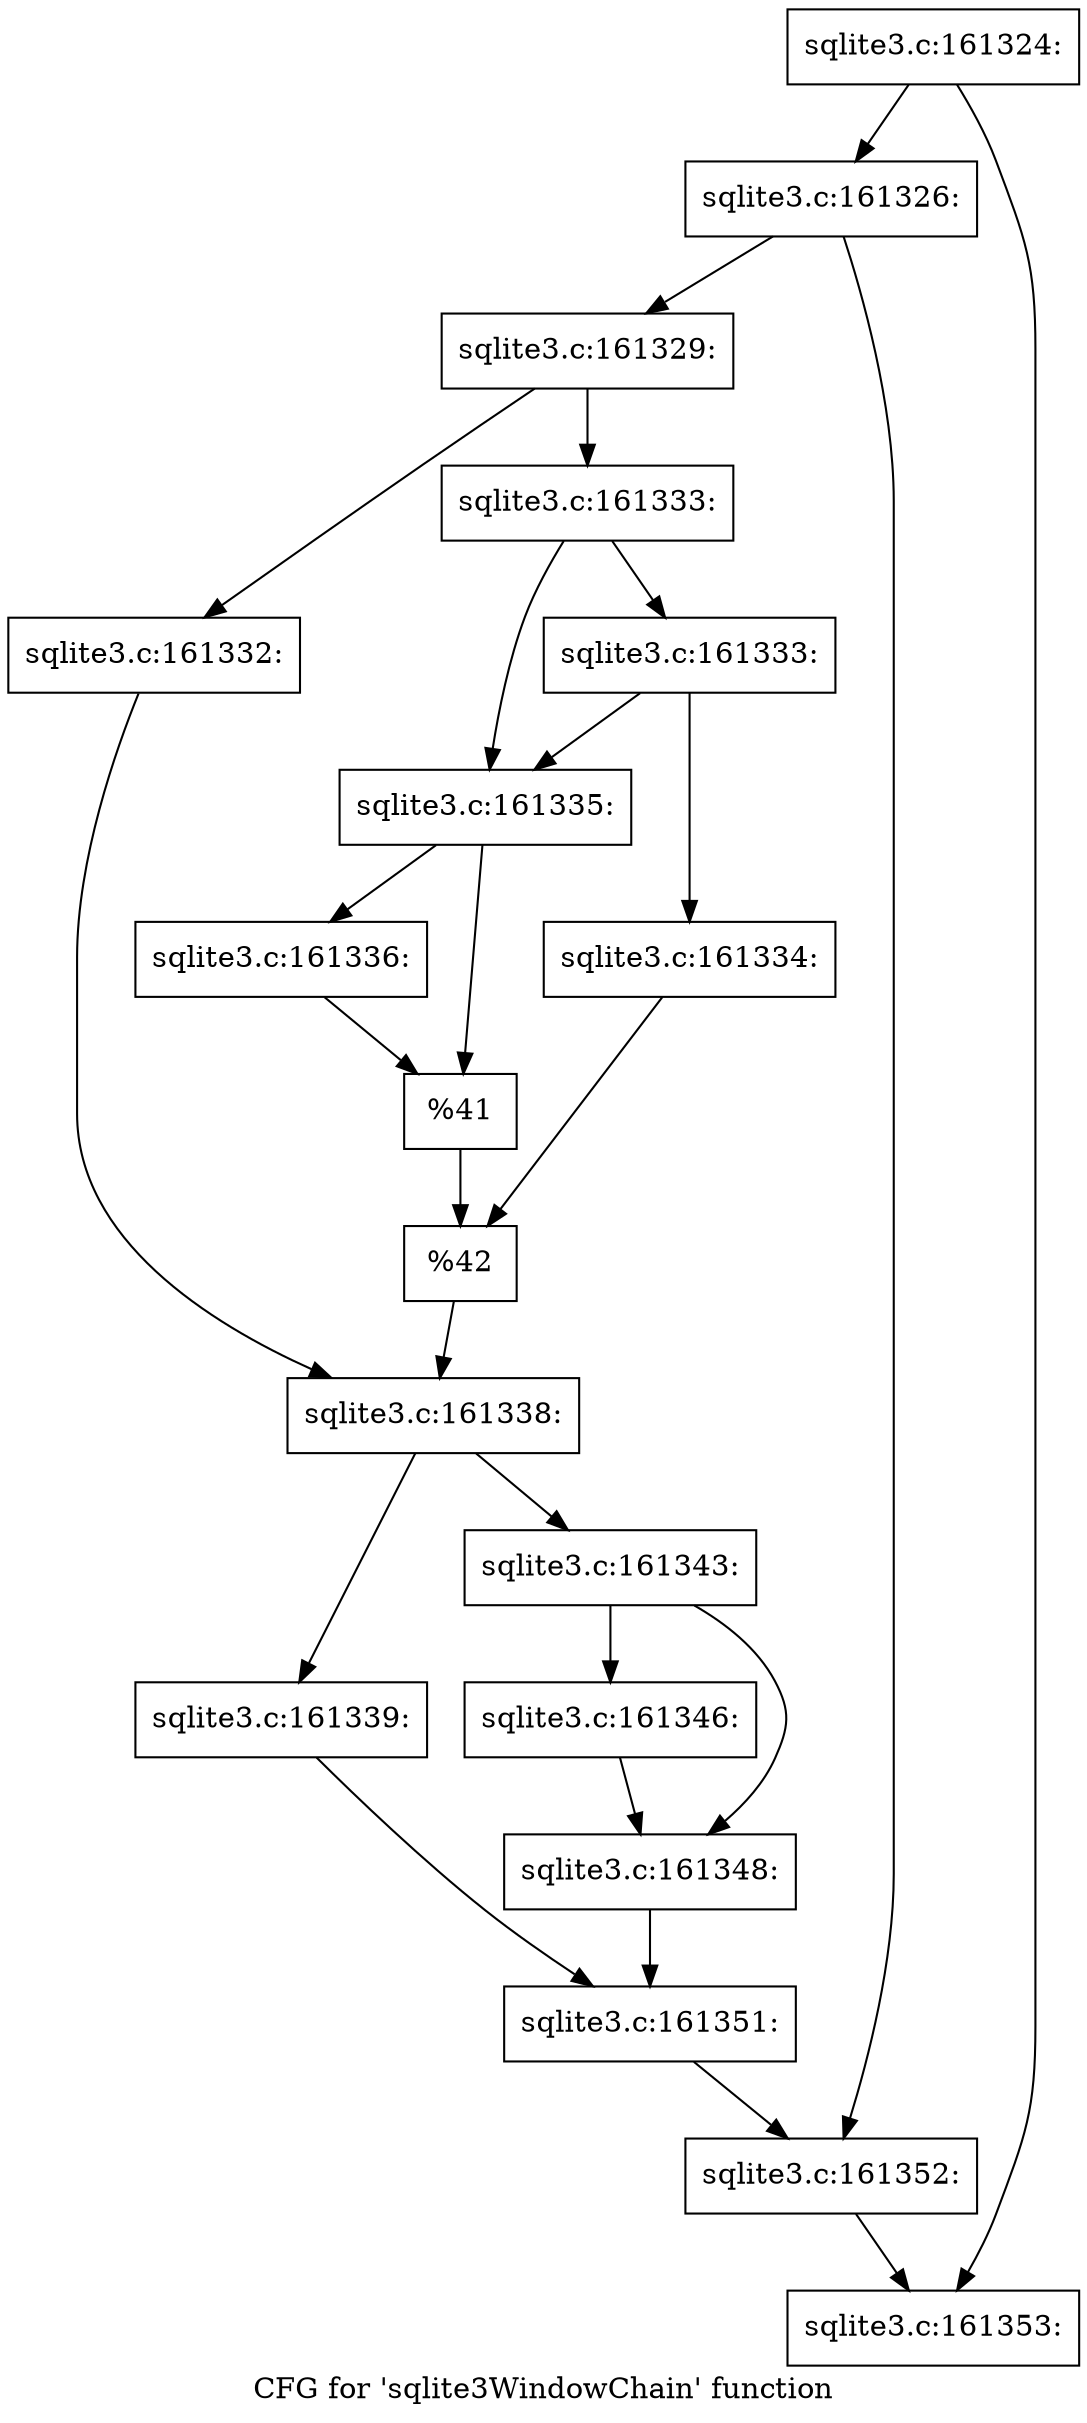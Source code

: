 digraph "CFG for 'sqlite3WindowChain' function" {
	label="CFG for 'sqlite3WindowChain' function";

	Node0x55c0fa4050a0 [shape=record,label="{sqlite3.c:161324:}"];
	Node0x55c0fa4050a0 -> Node0x55c0fa406600;
	Node0x55c0fa4050a0 -> Node0x55c0fa406650;
	Node0x55c0fa406600 [shape=record,label="{sqlite3.c:161326:}"];
	Node0x55c0fa406600 -> Node0x55c0fa4076f0;
	Node0x55c0fa406600 -> Node0x55c0fa407740;
	Node0x55c0fa4076f0 [shape=record,label="{sqlite3.c:161329:}"];
	Node0x55c0fa4076f0 -> Node0x55c0fa407e30;
	Node0x55c0fa4076f0 -> Node0x55c0fa407ed0;
	Node0x55c0fa407e30 [shape=record,label="{sqlite3.c:161332:}"];
	Node0x55c0fa407e30 -> Node0x55c0fa407e80;
	Node0x55c0fa407ed0 [shape=record,label="{sqlite3.c:161333:}"];
	Node0x55c0fa407ed0 -> Node0x55c0fa4087f0;
	Node0x55c0fa407ed0 -> Node0x55c0fa4087a0;
	Node0x55c0fa4087f0 [shape=record,label="{sqlite3.c:161333:}"];
	Node0x55c0fa4087f0 -> Node0x55c0fa408700;
	Node0x55c0fa4087f0 -> Node0x55c0fa4087a0;
	Node0x55c0fa408700 [shape=record,label="{sqlite3.c:161334:}"];
	Node0x55c0fa408700 -> Node0x55c0fa408750;
	Node0x55c0fa4087a0 [shape=record,label="{sqlite3.c:161335:}"];
	Node0x55c0fa4087a0 -> Node0x55c0fa409390;
	Node0x55c0fa4087a0 -> Node0x55c0fa4093e0;
	Node0x55c0fa409390 [shape=record,label="{sqlite3.c:161336:}"];
	Node0x55c0fa409390 -> Node0x55c0fa4093e0;
	Node0x55c0fa4093e0 [shape=record,label="{%41}"];
	Node0x55c0fa4093e0 -> Node0x55c0fa408750;
	Node0x55c0fa408750 [shape=record,label="{%42}"];
	Node0x55c0fa408750 -> Node0x55c0fa407e80;
	Node0x55c0fa407e80 [shape=record,label="{sqlite3.c:161338:}"];
	Node0x55c0fa407e80 -> Node0x55c0fa409e50;
	Node0x55c0fa407e80 -> Node0x55c0fa409ef0;
	Node0x55c0fa409e50 [shape=record,label="{sqlite3.c:161339:}"];
	Node0x55c0fa409e50 -> Node0x55c0fa409ea0;
	Node0x55c0fa409ef0 [shape=record,label="{sqlite3.c:161343:}"];
	Node0x55c0fa409ef0 -> Node0x55c0fa40aff0;
	Node0x55c0fa409ef0 -> Node0x55c0fa40b040;
	Node0x55c0fa40aff0 [shape=record,label="{sqlite3.c:161346:}"];
	Node0x55c0fa40aff0 -> Node0x55c0fa40b040;
	Node0x55c0fa40b040 [shape=record,label="{sqlite3.c:161348:}"];
	Node0x55c0fa40b040 -> Node0x55c0fa409ea0;
	Node0x55c0fa409ea0 [shape=record,label="{sqlite3.c:161351:}"];
	Node0x55c0fa409ea0 -> Node0x55c0fa407740;
	Node0x55c0fa407740 [shape=record,label="{sqlite3.c:161352:}"];
	Node0x55c0fa407740 -> Node0x55c0fa406650;
	Node0x55c0fa406650 [shape=record,label="{sqlite3.c:161353:}"];
}
